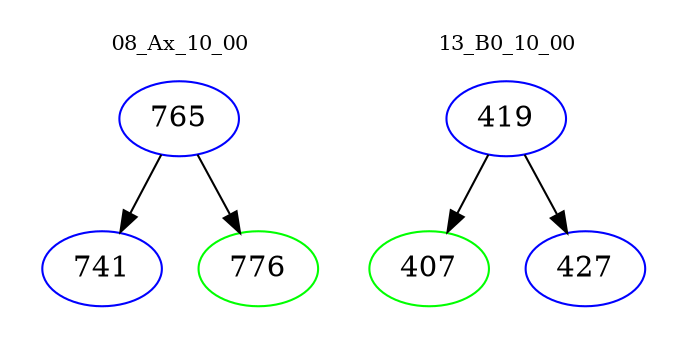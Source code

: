 digraph{
subgraph cluster_0 {
color = white
label = "08_Ax_10_00";
fontsize=10;
T0_765 [label="765", color="blue"]
T0_765 -> T0_741 [color="black"]
T0_741 [label="741", color="blue"]
T0_765 -> T0_776 [color="black"]
T0_776 [label="776", color="green"]
}
subgraph cluster_1 {
color = white
label = "13_B0_10_00";
fontsize=10;
T1_419 [label="419", color="blue"]
T1_419 -> T1_407 [color="black"]
T1_407 [label="407", color="green"]
T1_419 -> T1_427 [color="black"]
T1_427 [label="427", color="blue"]
}
}

